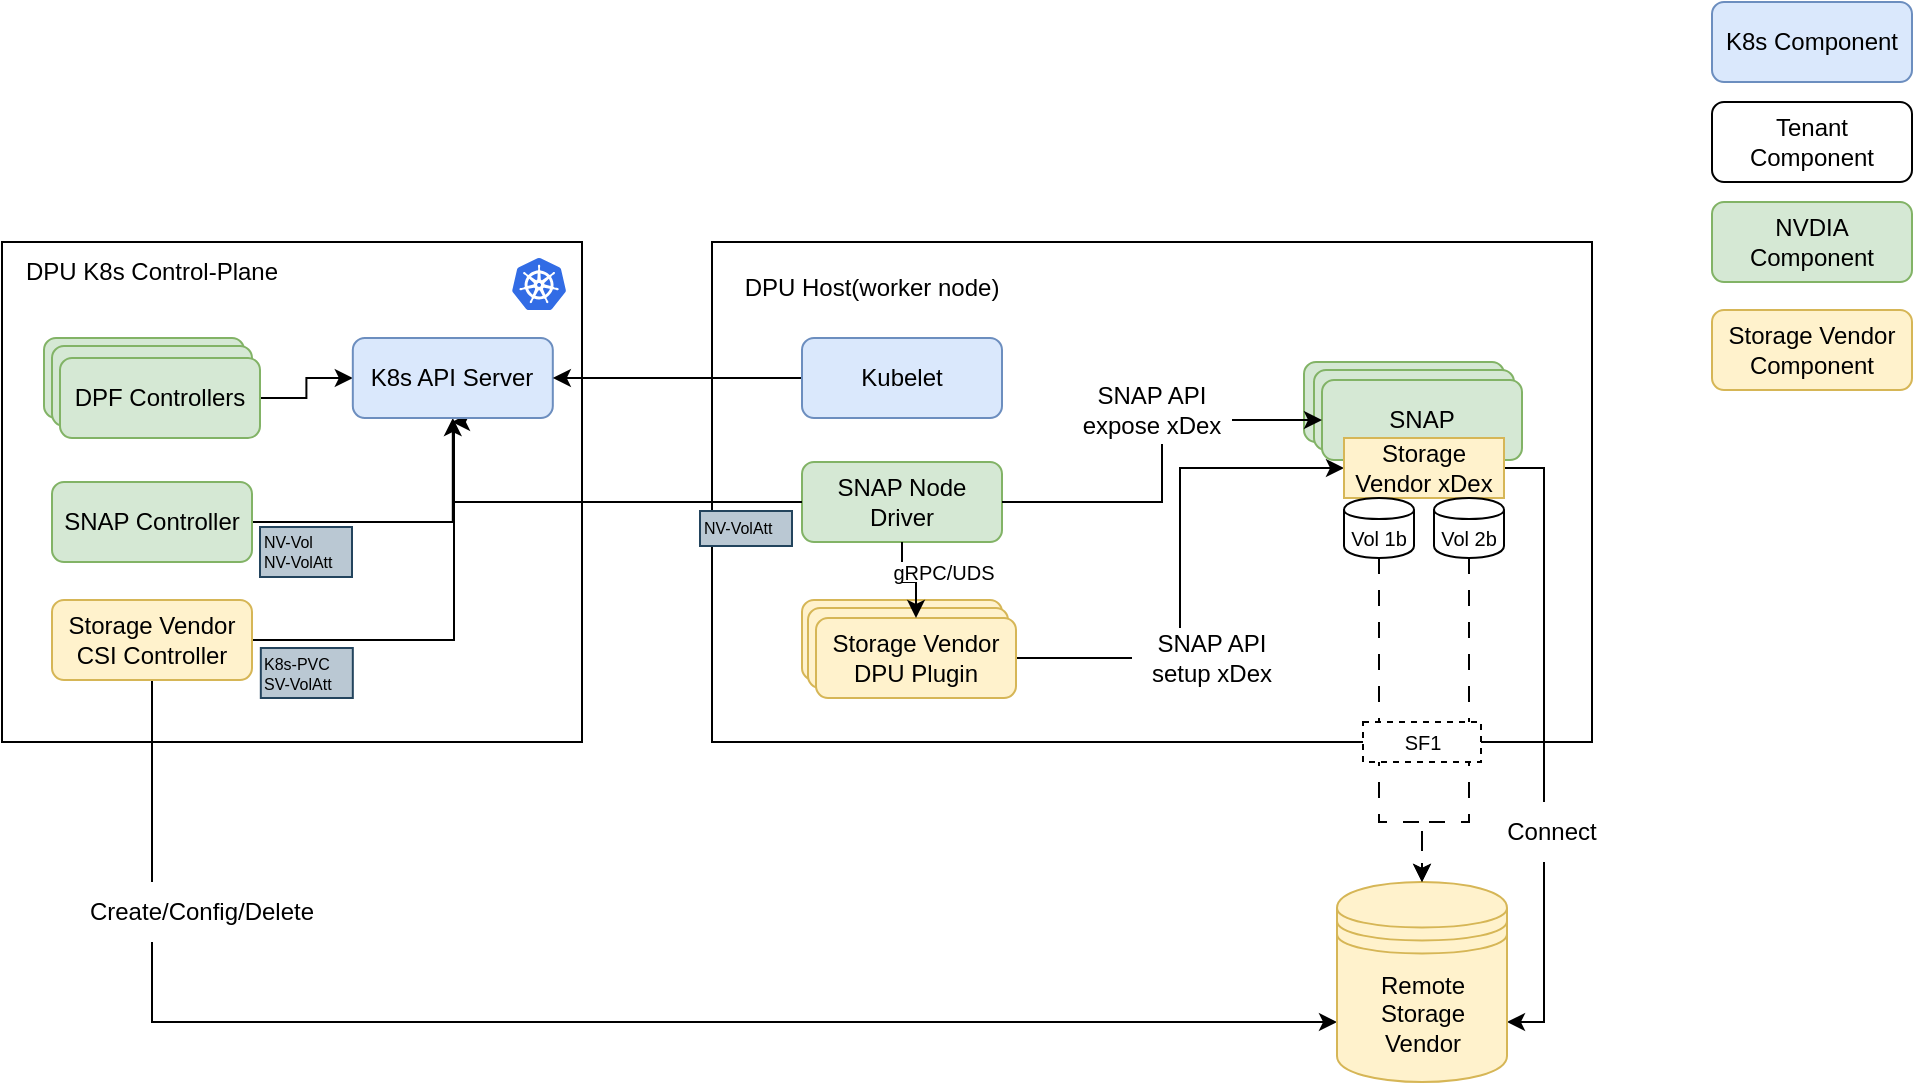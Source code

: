 <mxfile version="26.0.16">
  <diagram name="Page-1" id="7bkrAwKdLy2IX1kf110i">
    <mxGraphModel dx="1113" dy="816" grid="1" gridSize="10" guides="1" tooltips="1" connect="1" arrows="1" fold="1" page="1" pageScale="1" pageWidth="850" pageHeight="1100" math="0" shadow="0">
      <root>
        <mxCell id="0" />
        <mxCell id="1" parent="0" />
        <mxCell id="WNlZ0a1UJs0GPVW7eMXR-13" value="" style="rounded=0;whiteSpace=wrap;html=1;" vertex="1" parent="1">
          <mxGeometry x="35" y="310" width="290" height="250" as="geometry" />
        </mxCell>
        <mxCell id="WNlZ0a1UJs0GPVW7eMXR-3" value="" style="rounded=0;whiteSpace=wrap;html=1;" vertex="1" parent="1">
          <mxGeometry x="390" y="310" width="440" height="250" as="geometry" />
        </mxCell>
        <mxCell id="WNlZ0a1UJs0GPVW7eMXR-4" value="DPU K8s Control-Plane" style="text;html=1;align=center;verticalAlign=middle;whiteSpace=wrap;rounded=0;" vertex="1" parent="1">
          <mxGeometry x="45" y="310" width="130" height="30" as="geometry" />
        </mxCell>
        <mxCell id="WNlZ0a1UJs0GPVW7eMXR-34" style="edgeStyle=orthogonalEdgeStyle;rounded=0;orthogonalLoop=1;jettySize=auto;html=1;exitX=1;exitY=0.5;exitDx=0;exitDy=0;" edge="1" parent="1" source="WNlZ0a1UJs0GPVW7eMXR-5" target="WNlZ0a1UJs0GPVW7eMXR-14">
          <mxGeometry relative="1" as="geometry" />
        </mxCell>
        <mxCell id="WNlZ0a1UJs0GPVW7eMXR-5" value="SNAP Controller" style="rounded=1;whiteSpace=wrap;html=1;fillColor=#d5e8d4;strokeColor=#82b366;" vertex="1" parent="1">
          <mxGeometry x="60" y="430" width="100" height="40" as="geometry" />
        </mxCell>
        <mxCell id="WNlZ0a1UJs0GPVW7eMXR-35" style="edgeStyle=orthogonalEdgeStyle;rounded=0;orthogonalLoop=1;jettySize=auto;html=1;exitX=1;exitY=0.5;exitDx=0;exitDy=0;" edge="1" parent="1" source="WNlZ0a1UJs0GPVW7eMXR-6">
          <mxGeometry relative="1" as="geometry">
            <mxPoint x="260" y="400" as="targetPoint" />
            <Array as="points">
              <mxPoint x="261" y="509" />
            </Array>
          </mxGeometry>
        </mxCell>
        <mxCell id="WNlZ0a1UJs0GPVW7eMXR-50" style="edgeStyle=orthogonalEdgeStyle;rounded=0;orthogonalLoop=1;jettySize=auto;html=1;exitX=0.5;exitY=1;exitDx=0;exitDy=0;entryX=0;entryY=0.7;entryDx=0;entryDy=0;" edge="1" parent="1" source="WNlZ0a1UJs0GPVW7eMXR-6" target="WNlZ0a1UJs0GPVW7eMXR-27">
          <mxGeometry relative="1" as="geometry" />
        </mxCell>
        <mxCell id="WNlZ0a1UJs0GPVW7eMXR-6" value="Storage Vendor CSI Controller" style="rounded=1;whiteSpace=wrap;html=1;fillColor=#fff2cc;strokeColor=#d6b656;" vertex="1" parent="1">
          <mxGeometry x="60" y="489" width="100" height="40" as="geometry" />
        </mxCell>
        <mxCell id="WNlZ0a1UJs0GPVW7eMXR-7" value="" style="rounded=1;whiteSpace=wrap;html=1;fillColor=#d5e8d4;strokeColor=#82b366;" vertex="1" parent="1">
          <mxGeometry x="56" y="358" width="100" height="40" as="geometry" />
        </mxCell>
        <mxCell id="WNlZ0a1UJs0GPVW7eMXR-8" value="" style="rounded=1;whiteSpace=wrap;html=1;fillColor=#d5e8d4;strokeColor=#82b366;" vertex="1" parent="1">
          <mxGeometry x="60" y="362" width="100" height="40" as="geometry" />
        </mxCell>
        <mxCell id="WNlZ0a1UJs0GPVW7eMXR-37" style="edgeStyle=orthogonalEdgeStyle;rounded=0;orthogonalLoop=1;jettySize=auto;html=1;exitX=1;exitY=0.5;exitDx=0;exitDy=0;" edge="1" parent="1" source="WNlZ0a1UJs0GPVW7eMXR-9" target="WNlZ0a1UJs0GPVW7eMXR-14">
          <mxGeometry relative="1" as="geometry" />
        </mxCell>
        <mxCell id="WNlZ0a1UJs0GPVW7eMXR-9" value="DPF Controllers" style="rounded=1;whiteSpace=wrap;html=1;fillColor=#d5e8d4;strokeColor=#82b366;" vertex="1" parent="1">
          <mxGeometry x="64" y="368" width="100" height="40" as="geometry" />
        </mxCell>
        <mxCell id="WNlZ0a1UJs0GPVW7eMXR-14" value="K8s API Server" style="rounded=1;whiteSpace=wrap;html=1;fillColor=#dae8fc;strokeColor=#6c8ebf;" vertex="1" parent="1">
          <mxGeometry x="210.41" y="358" width="100" height="40" as="geometry" />
        </mxCell>
        <mxCell id="WNlZ0a1UJs0GPVW7eMXR-16" value="DPU Host(worker node)" style="text;html=1;align=center;verticalAlign=middle;whiteSpace=wrap;rounded=0;" vertex="1" parent="1">
          <mxGeometry x="405" y="318" width="130" height="30" as="geometry" />
        </mxCell>
        <mxCell id="WNlZ0a1UJs0GPVW7eMXR-36" style="edgeStyle=orthogonalEdgeStyle;rounded=0;orthogonalLoop=1;jettySize=auto;html=1;exitX=0;exitY=0.5;exitDx=0;exitDy=0;entryX=1;entryY=0.5;entryDx=0;entryDy=0;" edge="1" parent="1" source="WNlZ0a1UJs0GPVW7eMXR-17" target="WNlZ0a1UJs0GPVW7eMXR-14">
          <mxGeometry relative="1" as="geometry" />
        </mxCell>
        <mxCell id="WNlZ0a1UJs0GPVW7eMXR-17" value="Kubelet" style="rounded=1;whiteSpace=wrap;html=1;fillColor=#dae8fc;strokeColor=#6c8ebf;" vertex="1" parent="1">
          <mxGeometry x="435" y="358" width="100" height="40" as="geometry" />
        </mxCell>
        <mxCell id="WNlZ0a1UJs0GPVW7eMXR-18" value="SNAP Node Driver" style="rounded=1;whiteSpace=wrap;html=1;fillColor=#d5e8d4;strokeColor=#82b366;" vertex="1" parent="1">
          <mxGeometry x="435" y="420" width="100" height="40" as="geometry" />
        </mxCell>
        <mxCell id="WNlZ0a1UJs0GPVW7eMXR-19" value="" style="rounded=1;whiteSpace=wrap;html=1;fillColor=#fff2cc;strokeColor=#d6b656;" vertex="1" parent="1">
          <mxGeometry x="435" y="489" width="100" height="40" as="geometry" />
        </mxCell>
        <mxCell id="WNlZ0a1UJs0GPVW7eMXR-21" value="" style="rounded=1;whiteSpace=wrap;html=1;fillColor=#fff2cc;strokeColor=#d6b656;" vertex="1" parent="1">
          <mxGeometry x="438" y="493" width="100" height="40" as="geometry" />
        </mxCell>
        <mxCell id="WNlZ0a1UJs0GPVW7eMXR-42" style="edgeStyle=orthogonalEdgeStyle;rounded=0;orthogonalLoop=1;jettySize=auto;html=1;exitX=1;exitY=0.5;exitDx=0;exitDy=0;entryX=0;entryY=0.5;entryDx=0;entryDy=0;" edge="1" parent="1" source="WNlZ0a1UJs0GPVW7eMXR-20" target="WNlZ0a1UJs0GPVW7eMXR-25">
          <mxGeometry relative="1" as="geometry" />
        </mxCell>
        <mxCell id="WNlZ0a1UJs0GPVW7eMXR-20" value="Storage Vendor DPU Plugin" style="rounded=1;whiteSpace=wrap;html=1;fillColor=#fff2cc;strokeColor=#d6b656;" vertex="1" parent="1">
          <mxGeometry x="442" y="498" width="100" height="40" as="geometry" />
        </mxCell>
        <mxCell id="WNlZ0a1UJs0GPVW7eMXR-22" value="" style="rounded=1;whiteSpace=wrap;html=1;fillColor=#d5e8d4;strokeColor=#82b366;" vertex="1" parent="1">
          <mxGeometry x="686" y="370" width="100" height="40" as="geometry" />
        </mxCell>
        <mxCell id="WNlZ0a1UJs0GPVW7eMXR-23" value="" style="rounded=1;whiteSpace=wrap;html=1;fillColor=#d5e8d4;strokeColor=#82b366;" vertex="1" parent="1">
          <mxGeometry x="691" y="374" width="100" height="40" as="geometry" />
        </mxCell>
        <mxCell id="WNlZ0a1UJs0GPVW7eMXR-24" value="SNAP" style="rounded=1;whiteSpace=wrap;html=1;fillColor=#d5e8d4;strokeColor=#82b366;" vertex="1" parent="1">
          <mxGeometry x="695" y="379" width="100" height="40" as="geometry" />
        </mxCell>
        <mxCell id="WNlZ0a1UJs0GPVW7eMXR-52" style="edgeStyle=orthogonalEdgeStyle;rounded=0;orthogonalLoop=1;jettySize=auto;html=1;exitX=1;exitY=0.5;exitDx=0;exitDy=0;entryX=1;entryY=0.7;entryDx=0;entryDy=0;" edge="1" parent="1" source="WNlZ0a1UJs0GPVW7eMXR-25" target="WNlZ0a1UJs0GPVW7eMXR-27">
          <mxGeometry relative="1" as="geometry" />
        </mxCell>
        <mxCell id="WNlZ0a1UJs0GPVW7eMXR-25" value="Storage Vendor xDex" style="rounded=0;whiteSpace=wrap;html=1;fillColor=#fff2cc;strokeColor=#d6b656;" vertex="1" parent="1">
          <mxGeometry x="706" y="408" width="80" height="30" as="geometry" />
        </mxCell>
        <mxCell id="WNlZ0a1UJs0GPVW7eMXR-27" value="Remote Storage Vendor" style="shape=datastore;whiteSpace=wrap;html=1;fillColor=#fff2cc;strokeColor=#d6b656;" vertex="1" parent="1">
          <mxGeometry x="702.5" y="630" width="85" height="100" as="geometry" />
        </mxCell>
        <mxCell id="WNlZ0a1UJs0GPVW7eMXR-29" value="" style="image;sketch=0;aspect=fixed;html=1;points=[];align=center;fontSize=12;image=img/lib/mscae/Kubernetes.svg;" vertex="1" parent="1">
          <mxGeometry x="290" y="318" width="27.08" height="26" as="geometry" />
        </mxCell>
        <mxCell id="WNlZ0a1UJs0GPVW7eMXR-67" style="edgeStyle=orthogonalEdgeStyle;rounded=0;orthogonalLoop=1;jettySize=auto;html=1;dashed=1;dashPattern=8 8;" edge="1" parent="1" source="WNlZ0a1UJs0GPVW7eMXR-30" target="WNlZ0a1UJs0GPVW7eMXR-27">
          <mxGeometry relative="1" as="geometry">
            <Array as="points">
              <mxPoint x="724" y="600" />
              <mxPoint x="745" y="600" />
            </Array>
          </mxGeometry>
        </mxCell>
        <mxCell id="WNlZ0a1UJs0GPVW7eMXR-30" value="&lt;font style=&quot;font-size: 10px;&quot;&gt;Vol 1b&lt;/font&gt;" style="shape=cylinder;whiteSpace=wrap;html=1;boundedLbl=1;backgroundOutline=1;" vertex="1" parent="1">
          <mxGeometry x="706" y="438" width="35" height="30" as="geometry" />
        </mxCell>
        <mxCell id="WNlZ0a1UJs0GPVW7eMXR-68" style="edgeStyle=orthogonalEdgeStyle;rounded=0;orthogonalLoop=1;jettySize=auto;html=1;exitX=0.5;exitY=1;exitDx=0;exitDy=0;dashed=1;dashPattern=8 8;" edge="1" parent="1" source="WNlZ0a1UJs0GPVW7eMXR-31" target="WNlZ0a1UJs0GPVW7eMXR-27">
          <mxGeometry relative="1" as="geometry">
            <Array as="points">
              <mxPoint x="769" y="600" />
              <mxPoint x="745" y="600" />
            </Array>
          </mxGeometry>
        </mxCell>
        <mxCell id="WNlZ0a1UJs0GPVW7eMXR-31" value="&lt;font style=&quot;font-size: 10px;&quot;&gt;Vol 2b&lt;/font&gt;" style="shape=cylinder;whiteSpace=wrap;html=1;boundedLbl=1;backgroundOutline=1;" vertex="1" parent="1">
          <mxGeometry x="751" y="438" width="35" height="30" as="geometry" />
        </mxCell>
        <mxCell id="WNlZ0a1UJs0GPVW7eMXR-38" style="edgeStyle=orthogonalEdgeStyle;rounded=0;orthogonalLoop=1;jettySize=auto;html=1;exitX=0.5;exitY=1;exitDx=0;exitDy=0;" edge="1" parent="1" source="WNlZ0a1UJs0GPVW7eMXR-18" target="WNlZ0a1UJs0GPVW7eMXR-20">
          <mxGeometry relative="1" as="geometry" />
        </mxCell>
        <mxCell id="WNlZ0a1UJs0GPVW7eMXR-43" value="SNAP API setup xDex" style="text;html=1;align=center;verticalAlign=middle;whiteSpace=wrap;rounded=0;shadow=0;fillColor=default;gradientColor=none;" vertex="1" parent="1">
          <mxGeometry x="600" y="503" width="80" height="30" as="geometry" />
        </mxCell>
        <mxCell id="WNlZ0a1UJs0GPVW7eMXR-48" style="edgeStyle=orthogonalEdgeStyle;rounded=0;orthogonalLoop=1;jettySize=auto;html=1;exitX=1;exitY=0.5;exitDx=0;exitDy=0;entryX=0;entryY=0.5;entryDx=0;entryDy=0;" edge="1" parent="1" source="WNlZ0a1UJs0GPVW7eMXR-18" target="WNlZ0a1UJs0GPVW7eMXR-24">
          <mxGeometry relative="1" as="geometry" />
        </mxCell>
        <mxCell id="WNlZ0a1UJs0GPVW7eMXR-49" value="SNAP API expose xDex" style="text;html=1;align=center;verticalAlign=middle;whiteSpace=wrap;rounded=0;shadow=0;fillColor=default;gradientColor=none;" vertex="1" parent="1">
          <mxGeometry x="570" y="377" width="80" height="34" as="geometry" />
        </mxCell>
        <mxCell id="WNlZ0a1UJs0GPVW7eMXR-39" value="gRPC/UDS" style="text;html=1;align=center;verticalAlign=middle;whiteSpace=wrap;rounded=0;fillColor=default;gradientColor=none;fontSize=10;" vertex="1" parent="1">
          <mxGeometry x="481" y="470" width="50" height="10" as="geometry" />
        </mxCell>
        <mxCell id="WNlZ0a1UJs0GPVW7eMXR-51" value="Create/Config/Delete" style="text;html=1;align=center;verticalAlign=middle;whiteSpace=wrap;rounded=0;shadow=0;fillColor=default;gradientColor=none;" vertex="1" parent="1">
          <mxGeometry x="95" y="630" width="80" height="30" as="geometry" />
        </mxCell>
        <mxCell id="WNlZ0a1UJs0GPVW7eMXR-56" value="Connect" style="text;html=1;align=center;verticalAlign=middle;whiteSpace=wrap;rounded=0;shadow=0;fillColor=default;gradientColor=none;" vertex="1" parent="1">
          <mxGeometry x="770" y="590" width="80" height="30" as="geometry" />
        </mxCell>
        <mxCell id="WNlZ0a1UJs0GPVW7eMXR-58" value="NV-Vol&lt;div&gt;NV-VolAtt&lt;/div&gt;" style="text;html=1;align=left;verticalAlign=middle;whiteSpace=wrap;rounded=0;shadow=0;fillColor=#bac8d3;strokeColor=#23445d;fontSize=8;" vertex="1" parent="1">
          <mxGeometry x="164" y="452.5" width="46" height="25" as="geometry" />
        </mxCell>
        <mxCell id="WNlZ0a1UJs0GPVW7eMXR-60" value="K8s-PVC&lt;div&gt;SV-VolAtt&lt;/div&gt;" style="text;html=1;align=left;verticalAlign=middle;whiteSpace=wrap;rounded=0;shadow=0;fillColor=#bac8d3;strokeColor=#23445d;fontSize=8;" vertex="1" parent="1">
          <mxGeometry x="164.41" y="513" width="46" height="25" as="geometry" />
        </mxCell>
        <mxCell id="WNlZ0a1UJs0GPVW7eMXR-61" value="NV-VolAtt" style="text;html=1;align=left;verticalAlign=middle;whiteSpace=wrap;rounded=0;shadow=0;fillColor=#bac8d3;strokeColor=#23445d;fontSize=8;" vertex="1" parent="1">
          <mxGeometry x="384" y="444.5" width="46" height="17.5" as="geometry" />
        </mxCell>
        <mxCell id="WNlZ0a1UJs0GPVW7eMXR-62" value="" style="endArrow=none;html=1;rounded=0;entryX=0;entryY=0.5;entryDx=0;entryDy=0;" edge="1" parent="1" target="WNlZ0a1UJs0GPVW7eMXR-18">
          <mxGeometry width="50" height="50" relative="1" as="geometry">
            <mxPoint x="260" y="440" as="sourcePoint" />
            <mxPoint x="470" y="390" as="targetPoint" />
          </mxGeometry>
        </mxCell>
        <mxCell id="WNlZ0a1UJs0GPVW7eMXR-69" value="SF1" style="text;html=1;align=center;verticalAlign=middle;whiteSpace=wrap;rounded=0;fillColor=default;gradientColor=none;fontSize=10;dashed=1;strokeColor=default;" vertex="1" parent="1">
          <mxGeometry x="715.5" y="550" width="59" height="20" as="geometry" />
        </mxCell>
        <mxCell id="WNlZ0a1UJs0GPVW7eMXR-70" value="K8s Component" style="rounded=1;whiteSpace=wrap;html=1;fillColor=#dae8fc;strokeColor=#6c8ebf;" vertex="1" parent="1">
          <mxGeometry x="890" y="190" width="100" height="40" as="geometry" />
        </mxCell>
        <mxCell id="WNlZ0a1UJs0GPVW7eMXR-71" value="Tenant Component" style="rounded=1;whiteSpace=wrap;html=1;" vertex="1" parent="1">
          <mxGeometry x="890" y="240" width="100" height="40" as="geometry" />
        </mxCell>
        <mxCell id="WNlZ0a1UJs0GPVW7eMXR-72" value="NVDIA Component" style="rounded=1;whiteSpace=wrap;html=1;fillColor=#d5e8d4;strokeColor=#82b366;" vertex="1" parent="1">
          <mxGeometry x="890" y="290" width="100" height="40" as="geometry" />
        </mxCell>
        <mxCell id="WNlZ0a1UJs0GPVW7eMXR-73" value="Storage Vendor Component" style="rounded=1;whiteSpace=wrap;html=1;fillColor=#fff2cc;strokeColor=#d6b656;" vertex="1" parent="1">
          <mxGeometry x="890" y="344" width="100" height="40" as="geometry" />
        </mxCell>
      </root>
    </mxGraphModel>
  </diagram>
</mxfile>
